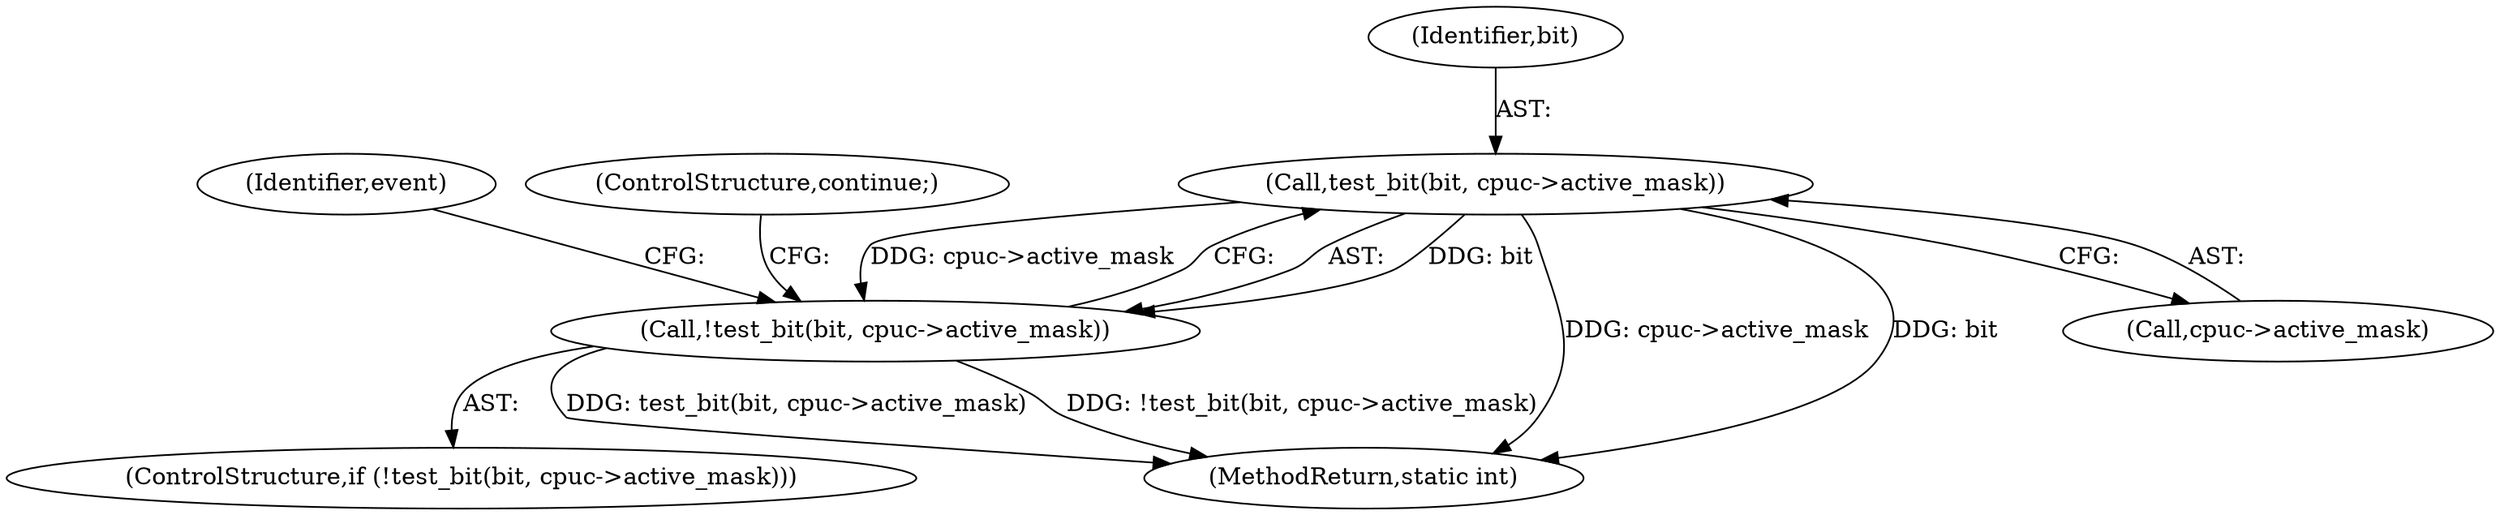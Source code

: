 digraph "0_linux_a8b0ca17b80e92faab46ee7179ba9e99ccb61233_46@pointer" {
"1000185" [label="(Call,test_bit(bit, cpuc->active_mask))"];
"1000184" [label="(Call,!test_bit(bit, cpuc->active_mask))"];
"1000226" [label="(MethodReturn,static int)"];
"1000184" [label="(Call,!test_bit(bit, cpuc->active_mask))"];
"1000187" [label="(Call,cpuc->active_mask)"];
"1000183" [label="(ControlStructure,if (!test_bit(bit, cpuc->active_mask)))"];
"1000185" [label="(Call,test_bit(bit, cpuc->active_mask))"];
"1000194" [label="(Identifier,event)"];
"1000190" [label="(ControlStructure,continue;)"];
"1000186" [label="(Identifier,bit)"];
"1000185" -> "1000184"  [label="AST: "];
"1000185" -> "1000187"  [label="CFG: "];
"1000186" -> "1000185"  [label="AST: "];
"1000187" -> "1000185"  [label="AST: "];
"1000184" -> "1000185"  [label="CFG: "];
"1000185" -> "1000226"  [label="DDG: cpuc->active_mask"];
"1000185" -> "1000226"  [label="DDG: bit"];
"1000185" -> "1000184"  [label="DDG: bit"];
"1000185" -> "1000184"  [label="DDG: cpuc->active_mask"];
"1000184" -> "1000183"  [label="AST: "];
"1000190" -> "1000184"  [label="CFG: "];
"1000194" -> "1000184"  [label="CFG: "];
"1000184" -> "1000226"  [label="DDG: test_bit(bit, cpuc->active_mask)"];
"1000184" -> "1000226"  [label="DDG: !test_bit(bit, cpuc->active_mask)"];
}
